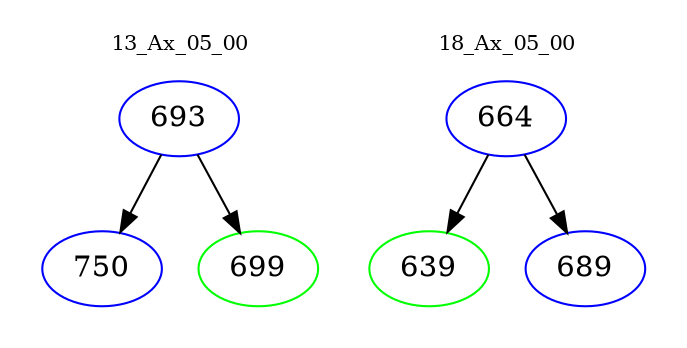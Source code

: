 digraph{
subgraph cluster_0 {
color = white
label = "13_Ax_05_00";
fontsize=10;
T0_693 [label="693", color="blue"]
T0_693 -> T0_750 [color="black"]
T0_750 [label="750", color="blue"]
T0_693 -> T0_699 [color="black"]
T0_699 [label="699", color="green"]
}
subgraph cluster_1 {
color = white
label = "18_Ax_05_00";
fontsize=10;
T1_664 [label="664", color="blue"]
T1_664 -> T1_639 [color="black"]
T1_639 [label="639", color="green"]
T1_664 -> T1_689 [color="black"]
T1_689 [label="689", color="blue"]
}
}

